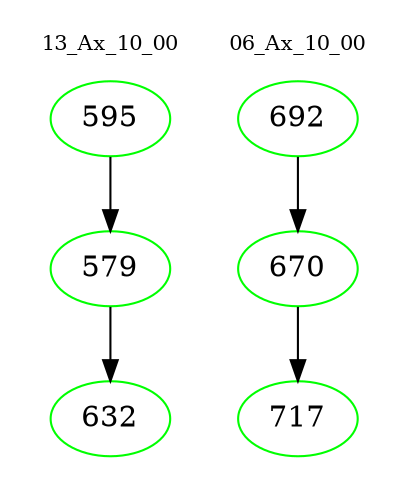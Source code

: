 digraph{
subgraph cluster_0 {
color = white
label = "13_Ax_10_00";
fontsize=10;
T0_595 [label="595", color="green"]
T0_595 -> T0_579 [color="black"]
T0_579 [label="579", color="green"]
T0_579 -> T0_632 [color="black"]
T0_632 [label="632", color="green"]
}
subgraph cluster_1 {
color = white
label = "06_Ax_10_00";
fontsize=10;
T1_692 [label="692", color="green"]
T1_692 -> T1_670 [color="black"]
T1_670 [label="670", color="green"]
T1_670 -> T1_717 [color="black"]
T1_717 [label="717", color="green"]
}
}
